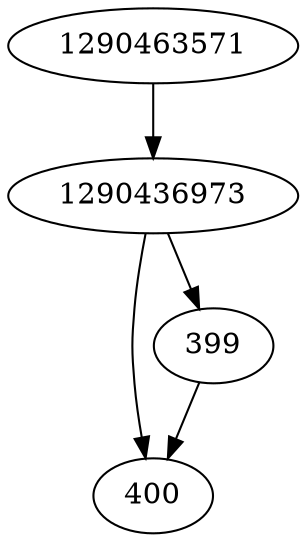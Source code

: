 strict digraph  {
400;
1290463571;
1290436973;
399;
1290463571 -> 1290436973;
1290436973 -> 399;
1290436973 -> 400;
399 -> 400;
}
